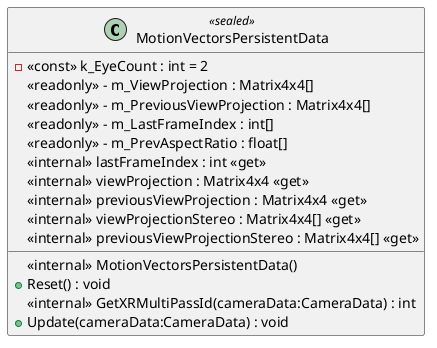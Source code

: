 @startuml
class MotionVectorsPersistentData <<sealed>> {
    - <<const>> k_EyeCount : int = 2
    <<readonly>> - m_ViewProjection : Matrix4x4[]
    <<readonly>> - m_PreviousViewProjection : Matrix4x4[]
    <<readonly>> - m_LastFrameIndex : int[]
    <<readonly>> - m_PrevAspectRatio : float[]
    <<internal>> MotionVectorsPersistentData()
    <<internal>> lastFrameIndex : int <<get>>
    <<internal>> viewProjection : Matrix4x4 <<get>>
    <<internal>> previousViewProjection : Matrix4x4 <<get>>
    <<internal>> viewProjectionStereo : Matrix4x4[] <<get>>
    <<internal>> previousViewProjectionStereo : Matrix4x4[] <<get>>
    + Reset() : void
    <<internal>> GetXRMultiPassId(cameraData:CameraData) : int
    + Update(cameraData:CameraData) : void
}
@enduml
